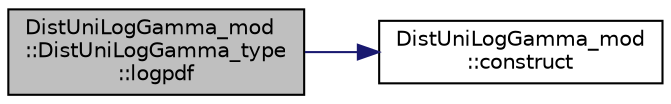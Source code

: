 digraph "DistUniLogGamma_mod::DistUniLogGamma_type::logpdf"
{
 // LATEX_PDF_SIZE
  edge [fontname="Helvetica",fontsize="10",labelfontname="Helvetica",labelfontsize="10"];
  node [fontname="Helvetica",fontsize="10",shape=record];
  rankdir="LR";
  Node1 [label="DistUniLogGamma_mod\l::DistUniLogGamma_type\l::logpdf",height=0.2,width=0.4,color="black", fillcolor="grey75", style="filled", fontcolor="black",tooltip=" "];
  Node1 -> Node2 [color="midnightblue",fontsize="10",style="solid",fontname="Helvetica"];
  Node2 [label="DistUniLogGamma_mod\l::construct",height=0.2,width=0.4,color="black", fillcolor="white", style="filled",URL="$namespaceDistUniLogGamma__mod.html#ae5302b5e7c101f496435f2bb7ef7f759",tooltip="Set the DistUniLogGamma properties and return an object of type DistUniLogGamma_type containing the o..."];
}
